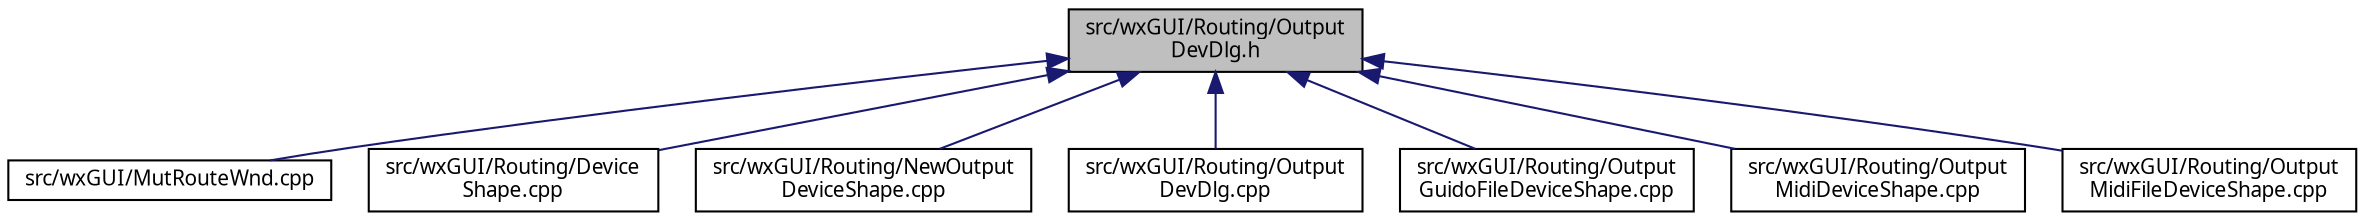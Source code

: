digraph "src/wxGUI/Routing/OutputDevDlg.h"
{
  edge [fontname="Sans",fontsize="10",labelfontname="Sans",labelfontsize="10"];
  node [fontname="Sans",fontsize="10",shape=record];
  Node72 [label="src/wxGUI/Routing/Output\lDevDlg.h",height=0.2,width=0.4,color="black", fillcolor="grey75", style="filled", fontcolor="black"];
  Node72 -> Node73 [dir="back",color="midnightblue",fontsize="10",style="solid",fontname="Sans"];
  Node73 [label="src/wxGUI/MutRouteWnd.cpp",height=0.2,width=0.4,color="black", fillcolor="white", style="filled",URL="$dc/def/MutRouteWnd_8cpp.html",tooltip="Routing window. "];
  Node72 -> Node74 [dir="back",color="midnightblue",fontsize="10",style="solid",fontname="Sans"];
  Node74 [label="src/wxGUI/Routing/Device\lShape.cpp",height=0.2,width=0.4,color="black", fillcolor="white", style="filled",URL="$d9/d94/DeviceShape_8cpp.html",tooltip="Device shape base class for route window. "];
  Node72 -> Node75 [dir="back",color="midnightblue",fontsize="10",style="solid",fontname="Sans"];
  Node75 [label="src/wxGUI/Routing/NewOutput\lDeviceShape.cpp",height=0.2,width=0.4,color="black", fillcolor="white", style="filled",URL="$d1/d73/NewOutputDeviceShape_8cpp.html",tooltip="New output device shape for route window. "];
  Node72 -> Node76 [dir="back",color="midnightblue",fontsize="10",style="solid",fontname="Sans"];
  Node76 [label="src/wxGUI/Routing/Output\lDevDlg.cpp",height=0.2,width=0.4,color="black", fillcolor="white", style="filled",URL="$da/dd8/OutputDevDlg_8cpp.html",tooltip="MIDI input device shape for route window. "];
  Node72 -> Node77 [dir="back",color="midnightblue",fontsize="10",style="solid",fontname="Sans"];
  Node77 [label="src/wxGUI/Routing/Output\lGuidoFileDeviceShape.cpp",height=0.2,width=0.4,color="black", fillcolor="white", style="filled",URL="$d3/d21/OutputGuidoFileDeviceShape_8cpp.html",tooltip="Input device shape for reading GUIDO files in the route window. "];
  Node72 -> Node78 [dir="back",color="midnightblue",fontsize="10",style="solid",fontname="Sans"];
  Node78 [label="src/wxGUI/Routing/Output\lMidiDeviceShape.cpp",height=0.2,width=0.4,color="black", fillcolor="white", style="filled",URL="$d6/d68/OutputMidiDeviceShape_8cpp.html",tooltip="MIDI input device shape for route window. "];
  Node72 -> Node79 [dir="back",color="midnightblue",fontsize="10",style="solid",fontname="Sans"];
  Node79 [label="src/wxGUI/Routing/Output\lMidiFileDeviceShape.cpp",height=0.2,width=0.4,color="black", fillcolor="white", style="filled",URL="$d5/d00/OutputMidiFileDeviceShape_8cpp.html",tooltip="Midi fiele input device shape for route window. "];
}
